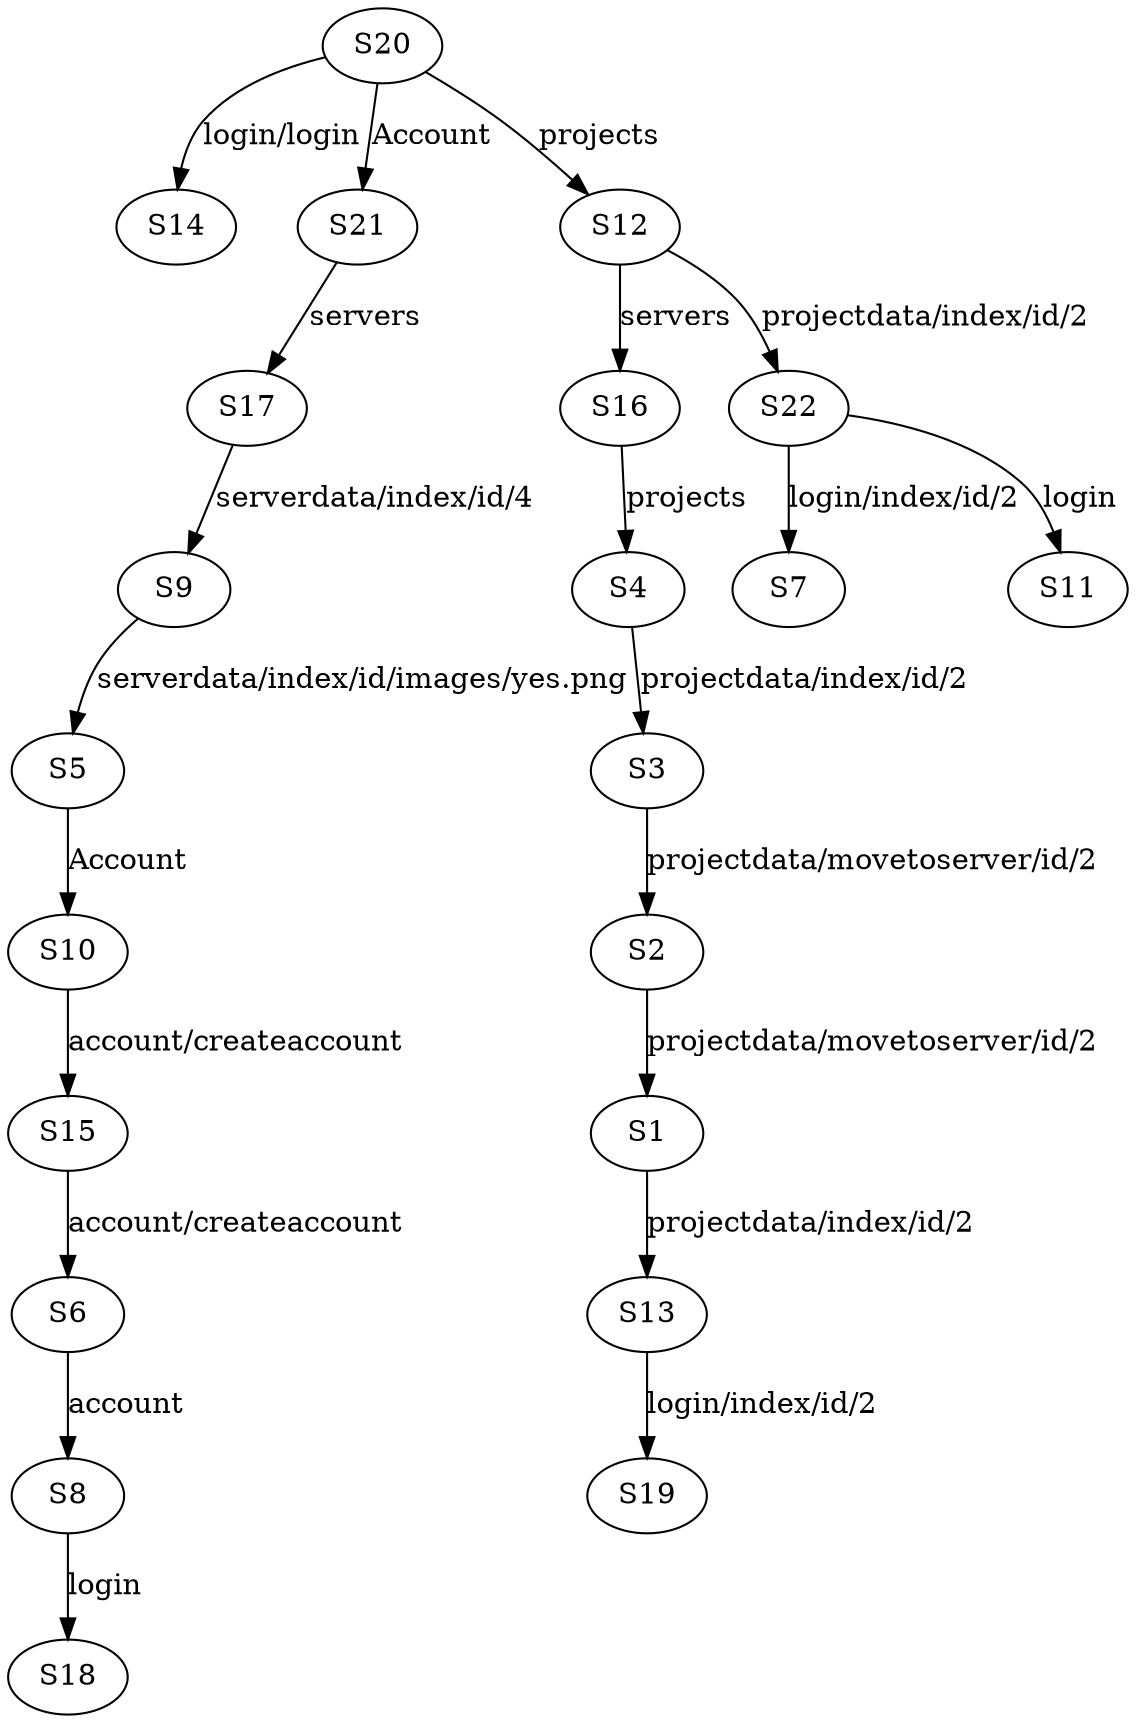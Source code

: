 digraph fsm {
S20 -> S14 [label="login/login"];
S20 -> S21 [label="Account"];
S20 -> S12 [label="projects"];
S21 -> S17 [label="servers"];
S17 -> S9 [label="serverdata/index/id/4"];
S9 -> S5 [label="serverdata/index/id/images/yes.png"];
S5 -> S10 [label="Account"];
S10 -> S15 [label="account/createaccount"];
S15 -> S6 [label="account/createaccount"];
S6 -> S8 [label="account"];
S8 -> S18 [label="login"];
S12 -> S16 [label="servers"];
S12 -> S22 [label="projectdata/index/id/2"];
S16 -> S4 [label="projects"];
S4 -> S3 [label="projectdata/index/id/2"];
S3 -> S2 [label="projectdata/movetoserver/id/2"];
S2 -> S1 [label="projectdata/movetoserver/id/2"];
S1 -> S13 [label="projectdata/index/id/2"];
S13 -> S19 [label="login/index/id/2"];
S22 -> S7 [label="login/index/id/2"];
S22 -> S11 [label="login"];
}
